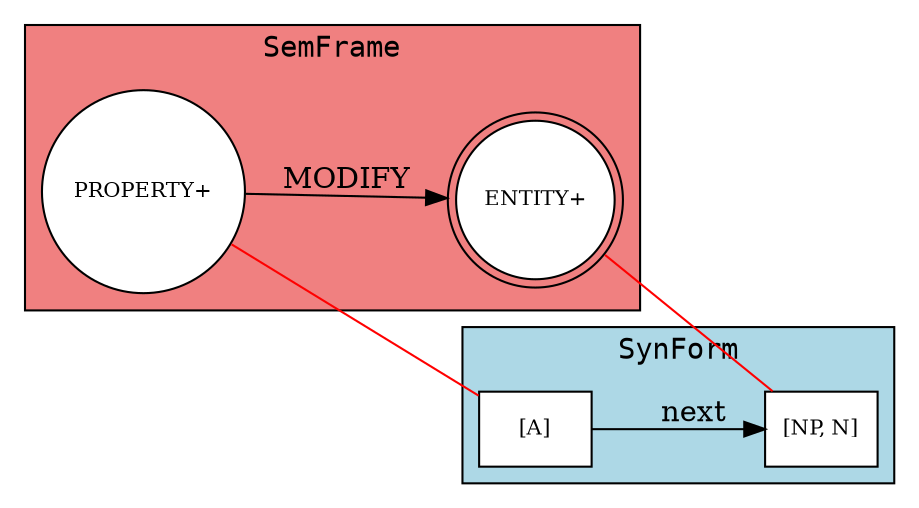digraph G {
rankdir=LR;
fontname=consolas;
subgraph cluster_SemFrame {
bgcolor=lightcoral;
label=SemFrame;
OBJ [style=filled, fontsize=10, fillcolor=white, color=black, shape=doublecircle, label="ENTITY+"];
ATTR [style=filled, fontsize=10, fillcolor=white, color=black, shape=circle, label="PROPERTY+"];
ATTR -> OBJ  [label=MODIFY];
}

subgraph cluster_SynForm {
bgcolor=lightblue;
label=SynForm;
S1 [shape=box, fontsize=10, style=filled, fillcolor=white, label="[A]"];
S2 [shape=box, fontsize=10, style=filled, fillcolor=white, label="[NP, N]"];
S1 -> S2  [label=next];
}

OBJ -> S2  [color=red, dir=none, penwidth=1];
ATTR -> S1  [color=red, dir=none, penwidth=1];
}
